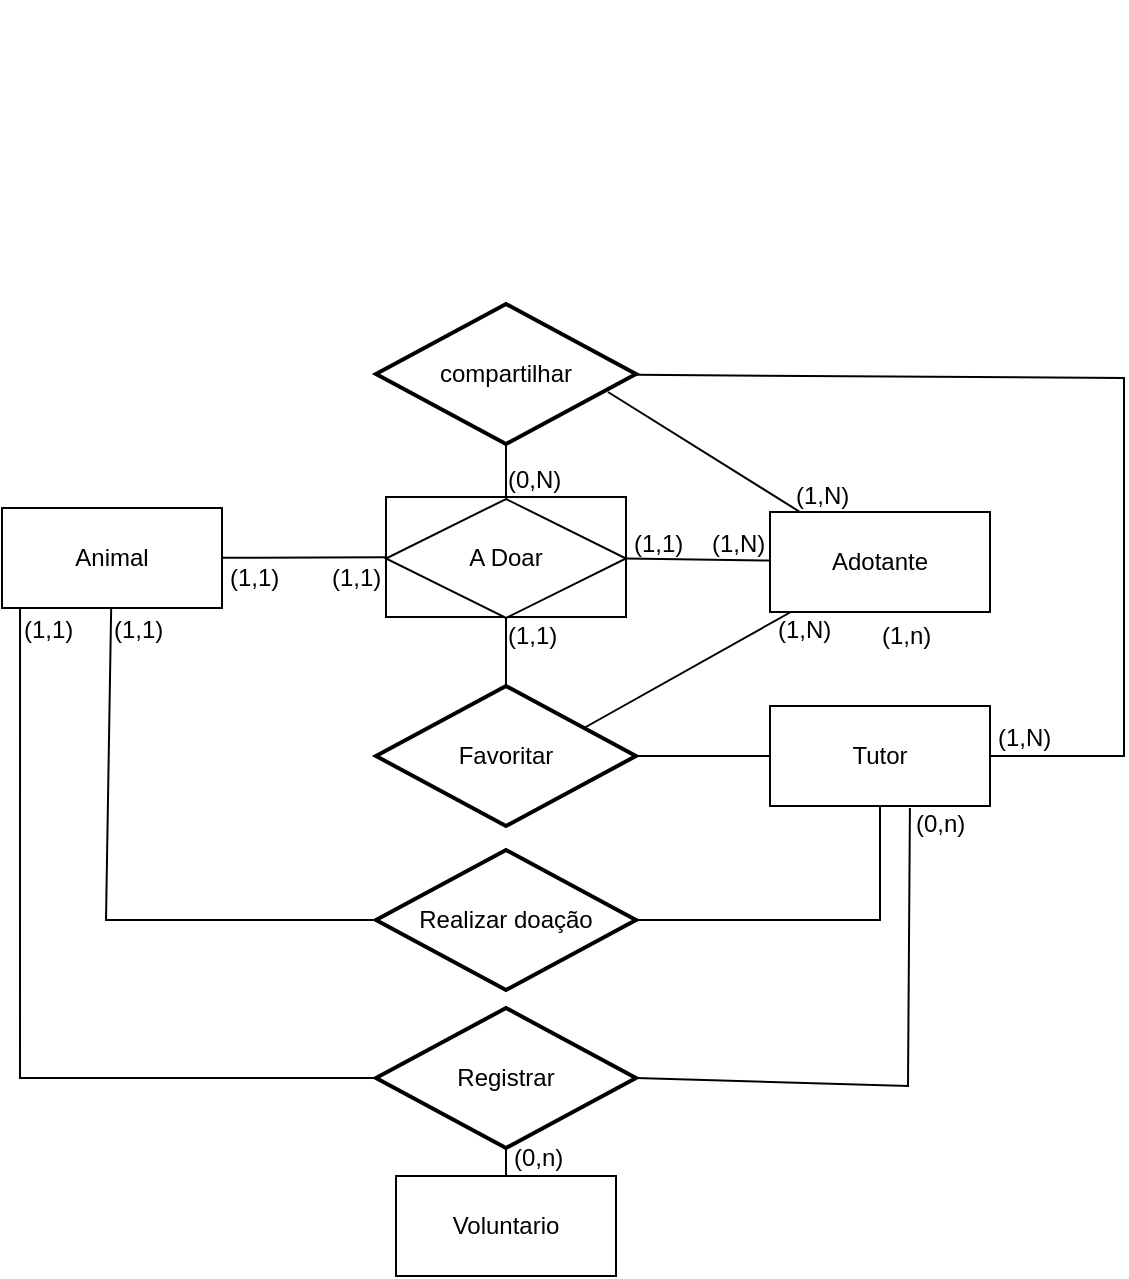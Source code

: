 <mxfile version="24.7.17">
  <diagram id="kgpKYQtTHZ0yAKxKKP6v" name="Page-1">
    <mxGraphModel dx="1120" dy="894" grid="0" gridSize="10" guides="1" tooltips="1" connect="1" arrows="1" fold="1" page="0" pageScale="1" pageWidth="850" pageHeight="1100" math="0" shadow="0">
      <root>
        <mxCell id="0" />
        <mxCell id="1" parent="0" />
        <mxCell id="Tf2gWwa-TeqLUiWzJEqZ-2" value="Animal" style="html=1;whiteSpace=wrap;" parent="1" vertex="1">
          <mxGeometry x="123" y="98" width="110" height="50" as="geometry" />
        </mxCell>
        <mxCell id="Tf2gWwa-TeqLUiWzJEqZ-4" value="Adotante" style="html=1;whiteSpace=wrap;" parent="1" vertex="1">
          <mxGeometry x="507" y="100" width="110" height="50" as="geometry" />
        </mxCell>
        <mxCell id="Tf2gWwa-TeqLUiWzJEqZ-7" value="" style="endArrow=none;html=1;rounded=0;" parent="1" source="Tf2gWwa-TeqLUiWzJEqZ-2" target="Tf2gWwa-TeqLUiWzJEqZ-9" edge="1">
          <mxGeometry width="50" height="50" relative="1" as="geometry">
            <mxPoint x="399" y="266" as="sourcePoint" />
            <mxPoint x="179.671" y="301" as="targetPoint" />
            <Array as="points">
              <mxPoint x="175" y="304" />
            </Array>
          </mxGeometry>
        </mxCell>
        <mxCell id="Tf2gWwa-TeqLUiWzJEqZ-9" value="Realizar doação" style="strokeWidth=2;html=1;shape=mxgraph.flowchart.decision;whiteSpace=wrap;" parent="1" vertex="1">
          <mxGeometry x="310" y="269" width="130" height="70" as="geometry" />
        </mxCell>
        <mxCell id="Tf2gWwa-TeqLUiWzJEqZ-13" value="" style="endArrow=none;html=1;rounded=0;" parent="1" source="LizOI_qx2WG6juspLbaf-2" target="Tf2gWwa-TeqLUiWzJEqZ-9" edge="1">
          <mxGeometry width="50" height="50" relative="1" as="geometry">
            <mxPoint x="594" y="261" as="sourcePoint" />
            <mxPoint x="449" y="216" as="targetPoint" />
            <Array as="points">
              <mxPoint x="562" y="304" />
            </Array>
          </mxGeometry>
        </mxCell>
        <mxCell id="Tf2gWwa-TeqLUiWzJEqZ-22" value="(1,1)" style="text;whiteSpace=wrap;html=1;" parent="1" vertex="1">
          <mxGeometry x="177" y="145" width="53" height="36" as="geometry" />
        </mxCell>
        <mxCell id="Tf2gWwa-TeqLUiWzJEqZ-24" value="(1,n)" style="text;whiteSpace=wrap;html=1;" parent="1" vertex="1">
          <mxGeometry x="561" y="148" width="53" height="36" as="geometry" />
        </mxCell>
        <mxCell id="zifrnwKFMuA4akeZgK9n-2" value="" style="endArrow=none;html=1;rounded=0;" parent="1" edge="1">
          <mxGeometry width="50" height="50" relative="1" as="geometry">
            <mxPoint x="395" y="-155" as="sourcePoint" />
            <mxPoint x="395" y="-155" as="targetPoint" />
          </mxGeometry>
        </mxCell>
        <mxCell id="zifrnwKFMuA4akeZgK9n-17" value="" style="rounded=0;whiteSpace=wrap;html=1;" parent="1" vertex="1">
          <mxGeometry x="315" y="92.5" width="120" height="60" as="geometry" />
        </mxCell>
        <mxCell id="zifrnwKFMuA4akeZgK9n-18" value="A Doar" style="rhombus;whiteSpace=wrap;html=1;" parent="1" vertex="1">
          <mxGeometry x="315" y="93.5" width="120" height="59.5" as="geometry" />
        </mxCell>
        <mxCell id="zifrnwKFMuA4akeZgK9n-20" value="compartilhar" style="strokeWidth=2;html=1;shape=mxgraph.flowchart.decision;whiteSpace=wrap;" parent="1" vertex="1">
          <mxGeometry x="310" y="-4" width="130" height="70" as="geometry" />
        </mxCell>
        <mxCell id="zifrnwKFMuA4akeZgK9n-21" value="Favoritar" style="strokeWidth=2;html=1;shape=mxgraph.flowchart.decision;whiteSpace=wrap;" parent="1" vertex="1">
          <mxGeometry x="310" y="187" width="130" height="70" as="geometry" />
        </mxCell>
        <mxCell id="zifrnwKFMuA4akeZgK9n-22" value="" style="endArrow=none;html=1;rounded=0;" parent="1" source="Tf2gWwa-TeqLUiWzJEqZ-4" edge="1">
          <mxGeometry width="50" height="50" relative="1" as="geometry">
            <mxPoint x="345" y="213" as="sourcePoint" />
            <mxPoint x="426" y="40" as="targetPoint" />
          </mxGeometry>
        </mxCell>
        <mxCell id="zifrnwKFMuA4akeZgK9n-23" value="" style="endArrow=none;html=1;rounded=0;" parent="1" source="zifrnwKFMuA4akeZgK9n-17" target="zifrnwKFMuA4akeZgK9n-20" edge="1">
          <mxGeometry width="50" height="50" relative="1" as="geometry">
            <mxPoint x="345" y="213" as="sourcePoint" />
            <mxPoint x="395" y="163" as="targetPoint" />
          </mxGeometry>
        </mxCell>
        <mxCell id="zifrnwKFMuA4akeZgK9n-24" value="" style="endArrow=none;html=1;rounded=0;entryX=0.8;entryY=0.3;entryDx=0;entryDy=0;entryPerimeter=0;" parent="1" source="Tf2gWwa-TeqLUiWzJEqZ-4" target="zifrnwKFMuA4akeZgK9n-21" edge="1">
          <mxGeometry width="50" height="50" relative="1" as="geometry">
            <mxPoint x="345" y="213" as="sourcePoint" />
            <mxPoint x="395" y="163" as="targetPoint" />
          </mxGeometry>
        </mxCell>
        <mxCell id="zifrnwKFMuA4akeZgK9n-25" value="" style="endArrow=none;html=1;rounded=0;" parent="1" source="zifrnwKFMuA4akeZgK9n-21" target="zifrnwKFMuA4akeZgK9n-18" edge="1">
          <mxGeometry width="50" height="50" relative="1" as="geometry">
            <mxPoint x="345" y="213" as="sourcePoint" />
            <mxPoint x="395" y="163" as="targetPoint" />
          </mxGeometry>
        </mxCell>
        <mxCell id="TE1iuiVnscFcADd927xQ-1" value="" style="endArrow=none;html=1;rounded=0;" parent="1" source="Tf2gWwa-TeqLUiWzJEqZ-2" target="zifrnwKFMuA4akeZgK9n-17" edge="1">
          <mxGeometry width="50" height="50" relative="1" as="geometry">
            <mxPoint x="345" y="191" as="sourcePoint" />
            <mxPoint x="395" y="141" as="targetPoint" />
          </mxGeometry>
        </mxCell>
        <mxCell id="TE1iuiVnscFcADd927xQ-2" value="(1,1)" style="text;whiteSpace=wrap;html=1;" parent="1" vertex="1">
          <mxGeometry x="235" y="119" width="53" height="36" as="geometry" />
        </mxCell>
        <mxCell id="TE1iuiVnscFcADd927xQ-3" value="(1,1)" style="text;whiteSpace=wrap;html=1;" parent="1" vertex="1">
          <mxGeometry x="286" y="119" width="53" height="36" as="geometry" />
        </mxCell>
        <mxCell id="TE1iuiVnscFcADd927xQ-4" value="(1,N)" style="text;whiteSpace=wrap;html=1;" parent="1" vertex="1">
          <mxGeometry x="476" y="102" width="31" height="22" as="geometry" />
        </mxCell>
        <mxCell id="TE1iuiVnscFcADd927xQ-5" value="" style="endArrow=none;html=1;rounded=0;" parent="1" source="Tf2gWwa-TeqLUiWzJEqZ-4" target="zifrnwKFMuA4akeZgK9n-17" edge="1">
          <mxGeometry width="50" height="50" relative="1" as="geometry">
            <mxPoint x="345" y="191" as="sourcePoint" />
            <mxPoint x="395" y="141" as="targetPoint" />
          </mxGeometry>
        </mxCell>
        <mxCell id="TE1iuiVnscFcADd927xQ-7" value="(1,1)" style="text;whiteSpace=wrap;html=1;" parent="1" vertex="1">
          <mxGeometry x="437" y="102" width="28" height="22" as="geometry" />
        </mxCell>
        <mxCell id="TE1iuiVnscFcADd927xQ-8" value="(1,N)" style="text;whiteSpace=wrap;html=1;" parent="1" vertex="1">
          <mxGeometry x="518" y="78" width="55" height="36" as="geometry" />
        </mxCell>
        <mxCell id="TE1iuiVnscFcADd927xQ-9" value="(0,N)" style="text;whiteSpace=wrap;html=1;" parent="1" vertex="1">
          <mxGeometry x="374" y="70" width="55" height="36" as="geometry" />
        </mxCell>
        <mxCell id="TE1iuiVnscFcADd927xQ-10" value="(1,N)" style="text;whiteSpace=wrap;html=1;" parent="1" vertex="1">
          <mxGeometry x="509" y="145" width="41" height="36" as="geometry" />
        </mxCell>
        <mxCell id="TE1iuiVnscFcADd927xQ-11" value="(1,1)" style="text;whiteSpace=wrap;html=1;" parent="1" vertex="1">
          <mxGeometry x="374" y="148" width="53" height="36" as="geometry" />
        </mxCell>
        <mxCell id="LizOI_qx2WG6juspLbaf-1" value="Voluntario" style="html=1;whiteSpace=wrap;" vertex="1" parent="1">
          <mxGeometry x="320" y="432" width="110" height="50" as="geometry" />
        </mxCell>
        <mxCell id="LizOI_qx2WG6juspLbaf-2" value="Tutor" style="html=1;whiteSpace=wrap;" vertex="1" parent="1">
          <mxGeometry x="507" y="197" width="110" height="50" as="geometry" />
        </mxCell>
        <mxCell id="LizOI_qx2WG6juspLbaf-5" value="" style="endArrow=none;html=1;rounded=0;" edge="1" parent="1" source="LizOI_qx2WG6juspLbaf-2" target="zifrnwKFMuA4akeZgK9n-21">
          <mxGeometry width="50" height="50" relative="1" as="geometry">
            <mxPoint x="530" y="190" as="sourcePoint" />
            <mxPoint x="580" y="140" as="targetPoint" />
          </mxGeometry>
        </mxCell>
        <mxCell id="LizOI_qx2WG6juspLbaf-6" value="" style="endArrow=none;html=1;rounded=0;" edge="1" parent="1" source="LizOI_qx2WG6juspLbaf-2" target="zifrnwKFMuA4akeZgK9n-20">
          <mxGeometry width="50" height="50" relative="1" as="geometry">
            <mxPoint x="530" y="190" as="sourcePoint" />
            <mxPoint x="580" y="140" as="targetPoint" />
            <Array as="points">
              <mxPoint x="684" y="222" />
              <mxPoint x="684" y="33" />
            </Array>
          </mxGeometry>
        </mxCell>
        <mxCell id="LizOI_qx2WG6juspLbaf-7" value="Registrar" style="strokeWidth=2;html=1;shape=mxgraph.flowchart.decision;whiteSpace=wrap;" vertex="1" parent="1">
          <mxGeometry x="310" y="348" width="130" height="70" as="geometry" />
        </mxCell>
        <mxCell id="LizOI_qx2WG6juspLbaf-8" value="" style="endArrow=none;html=1;rounded=0;entryX=0.636;entryY=1.02;entryDx=0;entryDy=0;exitX=1;exitY=0.5;exitDx=0;exitDy=0;exitPerimeter=0;entryPerimeter=0;" edge="1" parent="1" source="LizOI_qx2WG6juspLbaf-7" target="LizOI_qx2WG6juspLbaf-2">
          <mxGeometry width="50" height="50" relative="1" as="geometry">
            <mxPoint x="649" y="359" as="sourcePoint" />
            <mxPoint x="699" y="309" as="targetPoint" />
            <Array as="points">
              <mxPoint x="576" y="387" />
            </Array>
          </mxGeometry>
        </mxCell>
        <mxCell id="LizOI_qx2WG6juspLbaf-10" value="" style="endArrow=none;html=1;rounded=0;exitX=0.082;exitY=1;exitDx=0;exitDy=0;exitPerimeter=0;" edge="1" parent="1" source="Tf2gWwa-TeqLUiWzJEqZ-2" target="LizOI_qx2WG6juspLbaf-7">
          <mxGeometry width="50" height="50" relative="1" as="geometry">
            <mxPoint x="504" y="247" as="sourcePoint" />
            <mxPoint x="554" y="197" as="targetPoint" />
            <Array as="points">
              <mxPoint x="132" y="383" />
            </Array>
          </mxGeometry>
        </mxCell>
        <mxCell id="LizOI_qx2WG6juspLbaf-11" value="" style="endArrow=none;html=1;rounded=0;" edge="1" parent="1" source="LizOI_qx2WG6juspLbaf-1" target="LizOI_qx2WG6juspLbaf-7">
          <mxGeometry width="50" height="50" relative="1" as="geometry">
            <mxPoint x="492" y="268" as="sourcePoint" />
            <mxPoint x="542" y="218" as="targetPoint" />
          </mxGeometry>
        </mxCell>
        <mxCell id="LizOI_qx2WG6juspLbaf-12" value="(0,n)" style="text;whiteSpace=wrap;html=1;" vertex="1" parent="1">
          <mxGeometry x="377" y="409.001" width="53" height="36" as="geometry" />
        </mxCell>
        <mxCell id="LizOI_qx2WG6juspLbaf-13" value="(0,n)" style="text;whiteSpace=wrap;html=1;" vertex="1" parent="1">
          <mxGeometry x="577.999" y="242" width="53" height="36" as="geometry" />
        </mxCell>
        <mxCell id="LizOI_qx2WG6juspLbaf-14" value="(1,1)" style="text;whiteSpace=wrap;html=1;" vertex="1" parent="1">
          <mxGeometry x="131.999" y="144.998" width="53" height="36" as="geometry" />
        </mxCell>
        <mxCell id="LizOI_qx2WG6juspLbaf-15" value="(1,N)" style="text;whiteSpace=wrap;html=1;" vertex="1" parent="1">
          <mxGeometry x="619" y="199" width="55" height="36" as="geometry" />
        </mxCell>
      </root>
    </mxGraphModel>
  </diagram>
</mxfile>
